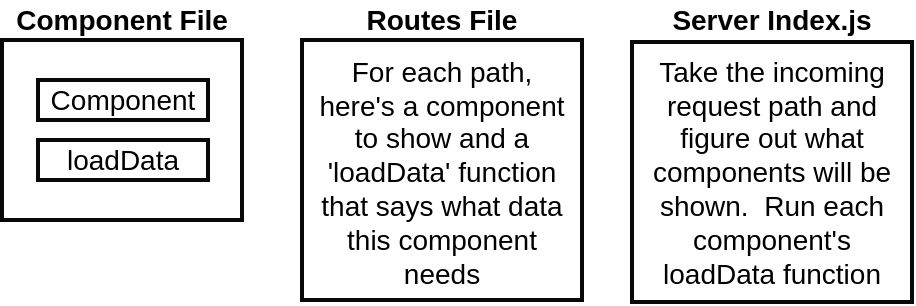 <mxfile version="13.3.5" type="device" pages="13"><diagram id="3e049ea8-b945-b00a-3957-f4223e75d8f5" name="01 - loaddata routes"><mxGraphModel dx="852" dy="494" grid="1" gridSize="10" guides="1" tooltips="1" connect="1" arrows="1" fold="1" page="1" pageScale="1" pageWidth="1100" pageHeight="850" background="#ffffff" math="0" shadow="0"><root><mxCell id="0"/><mxCell id="1" parent="0"/><mxCell id="2" value="" style="rounded=0;whiteSpace=wrap;html=1;shadow=0;labelBackgroundColor=none;strokeColor=#080808;strokeWidth=2;fillColor=#ffffff;fontSize=14;fontColor=#000000;align=left;" parent="1" vertex="1"><mxGeometry x="315" y="210" width="120" height="90" as="geometry"/></mxCell><mxCell id="3" value="Component File" style="text;html=1;strokeColor=none;fillColor=none;align=center;verticalAlign=middle;whiteSpace=wrap;rounded=0;shadow=0;labelBackgroundColor=none;fontSize=14;fontColor=#000000;fontStyle=1" parent="1" vertex="1"><mxGeometry x="320" y="190" width="110" height="20" as="geometry"/></mxCell><mxCell id="9" value="Component" style="rounded=0;whiteSpace=wrap;html=1;shadow=0;labelBackgroundColor=none;strokeColor=#080808;strokeWidth=2;fillColor=#ffffff;fontSize=14;fontColor=#000000;align=center;" parent="1" vertex="1"><mxGeometry x="333" y="230" width="85" height="20" as="geometry"/></mxCell><mxCell id="10" value="loadData" style="rounded=0;whiteSpace=wrap;html=1;shadow=0;labelBackgroundColor=none;strokeColor=#080808;strokeWidth=2;fillColor=#ffffff;fontSize=14;fontColor=#000000;align=center;" parent="1" vertex="1"><mxGeometry x="333" y="260" width="85" height="20" as="geometry"/></mxCell><mxCell id="11" value="" style="rounded=0;whiteSpace=wrap;html=1;shadow=0;labelBackgroundColor=none;strokeColor=#080808;strokeWidth=2;fillColor=#ffffff;fontSize=14;fontColor=#000000;align=left;" parent="1" vertex="1"><mxGeometry x="465" y="210" width="140" height="130" as="geometry"/></mxCell><mxCell id="12" value="Routes File" style="text;html=1;strokeColor=none;fillColor=none;align=center;verticalAlign=middle;whiteSpace=wrap;rounded=0;shadow=0;labelBackgroundColor=none;fontSize=14;fontColor=#000000;fontStyle=1" parent="1" vertex="1"><mxGeometry x="480" y="190" width="110" height="20" as="geometry"/></mxCell><mxCell id="16" value="Server Index.js" style="text;html=1;strokeColor=none;fillColor=none;align=center;verticalAlign=middle;whiteSpace=wrap;rounded=0;shadow=0;labelBackgroundColor=none;fontSize=14;fontColor=#000000;fontStyle=1" parent="1" vertex="1"><mxGeometry x="645" y="190" width="110" height="20" as="geometry"/></mxCell><mxCell id="19" value="For each path, here's a component to show and a 'loadData' function that says what data this component needs" style="text;html=1;strokeColor=none;fillColor=none;align=center;verticalAlign=middle;whiteSpace=wrap;rounded=0;shadow=0;labelBackgroundColor=none;fontSize=14;fontColor=#000000;" parent="1" vertex="1"><mxGeometry x="470" y="224" width="130" height="103" as="geometry"/></mxCell><mxCell id="20" value="" style="rounded=0;whiteSpace=wrap;html=1;shadow=0;labelBackgroundColor=none;strokeColor=#080808;strokeWidth=2;fillColor=#ffffff;fontSize=14;fontColor=#000000;align=left;" parent="1" vertex="1"><mxGeometry x="630" y="211" width="140" height="130" as="geometry"/></mxCell><mxCell id="21" value="Take the incoming request path and figure out what components will be shown. &amp;nbsp;Run each component's loadData function" style="text;html=1;strokeColor=none;fillColor=none;align=center;verticalAlign=middle;whiteSpace=wrap;rounded=0;shadow=0;labelBackgroundColor=none;fontSize=14;fontColor=#000000;" parent="1" vertex="1"><mxGeometry x="635" y="224" width="130" height="103" as="geometry"/></mxCell></root></mxGraphModel></diagram><diagram id="2aa0f165-e506-fb48-c87b-d6424b7c1ad2" name="02 - wait"><mxGraphModel dx="825" dy="359" grid="1" gridSize="10" guides="1" tooltips="1" connect="1" arrows="1" fold="1" page="1" pageScale="1" pageWidth="1100" pageHeight="850" background="#ffffff" math="0" shadow="0"><root><mxCell id="0"/><mxCell id="1" parent="0"/><mxCell id="3" value="" style="rounded=0;whiteSpace=wrap;html=1;shadow=0;labelBackgroundColor=none;strokeColor=#080808;strokeWidth=2;fillColor=#ffffff;fontSize=14;fontColor=#000000;align=left;" parent="1" vertex="1"><mxGeometry x="310" y="181" width="170" height="269" as="geometry"/></mxCell><mxCell id="8" value="" style="rounded=0;whiteSpace=wrap;html=1;shadow=0;labelBackgroundColor=none;strokeColor=#080808;strokeWidth=2;fillColor=#ffffff;fontSize=14;fontColor=#000000;align=left;" parent="1" vertex="1"><mxGeometry x="560" y="181" width="170" height="269" as="geometry"/></mxCell><mxCell id="2" value="Server Index.js" style="text;html=1;strokeColor=none;fillColor=none;align=center;verticalAlign=middle;whiteSpace=wrap;rounded=0;shadow=0;labelBackgroundColor=none;fontSize=14;fontColor=#000000;fontStyle=1" parent="1" vertex="1"><mxGeometry x="340" y="157" width="110" height="20" as="geometry"/></mxCell><mxCell id="13" style="edgeStyle=orthogonalEdgeStyle;rounded=0;html=1;exitX=1;exitY=0.5;entryX=0;entryY=0.5;startArrow=none;startFill=0;endArrow=classic;endFill=1;jettySize=auto;orthogonalLoop=1;strokeColor=#000000;strokeWidth=3;fontSize=14;fontColor=#000000;" parent="1" source="5" target="9" edge="1"><mxGeometry relative="1" as="geometry"/></mxCell><mxCell id="5" value="Call 'loadData' functions, passing in the redux store" style="rounded=0;whiteSpace=wrap;html=1;shadow=0;labelBackgroundColor=none;strokeColor=#080808;strokeWidth=2;fillColor=#ffffff;fontSize=14;fontColor=#000000;align=center;" parent="1" vertex="1"><mxGeometry x="320" y="200" width="150" height="80" as="geometry"/></mxCell><mxCell id="7" value="loadData Function" style="text;html=1;strokeColor=none;fillColor=none;align=center;verticalAlign=middle;whiteSpace=wrap;rounded=0;shadow=0;labelBackgroundColor=none;fontSize=14;fontColor=#000000;fontStyle=1" parent="1" vertex="1"><mxGeometry x="575" y="157" width="140" height="20" as="geometry"/></mxCell><mxCell id="14" style="edgeStyle=orthogonalEdgeStyle;rounded=0;html=1;exitX=0.5;exitY=1;startArrow=none;startFill=0;endArrow=classic;endFill=1;jettySize=auto;orthogonalLoop=1;strokeColor=#000000;strokeWidth=3;fontSize=14;fontColor=#000000;" parent="1" source="9" target="10" edge="1"><mxGeometry relative="1" as="geometry"/></mxCell><mxCell id="9" value="Manually dispatch action creator" style="rounded=0;whiteSpace=wrap;html=1;shadow=0;labelBackgroundColor=none;strokeColor=#080808;strokeWidth=2;fillColor=#ffffff;fontSize=14;fontColor=#000000;align=center;" parent="1" vertex="1"><mxGeometry x="570" y="200" width="150" height="80" as="geometry"/></mxCell><mxCell id="15" style="edgeStyle=orthogonalEdgeStyle;rounded=0;html=1;exitX=0;exitY=0.5;entryX=1;entryY=0.5;startArrow=none;startFill=0;endArrow=classic;endFill=1;jettySize=auto;orthogonalLoop=1;strokeColor=#000000;strokeWidth=3;fontSize=14;fontColor=#000000;" parent="1" source="10" target="11" edge="1"><mxGeometry relative="1" as="geometry"/></mxCell><mxCell id="10" value="Return a promise" style="rounded=0;whiteSpace=wrap;html=1;shadow=0;labelBackgroundColor=none;strokeColor=#080808;strokeWidth=2;fillColor=#ffffff;fontSize=14;fontColor=#000000;align=center;" parent="1" vertex="1"><mxGeometry x="570" y="310" width="150" height="50" as="geometry"/></mxCell><mxCell id="16" style="edgeStyle=orthogonalEdgeStyle;rounded=0;html=1;exitX=0.5;exitY=1;entryX=0.5;entryY=0;startArrow=none;startFill=0;endArrow=classic;endFill=1;jettySize=auto;orthogonalLoop=1;strokeColor=#000000;strokeWidth=3;fontSize=14;fontColor=#000000;" parent="1" source="11" target="12" edge="1"><mxGeometry relative="1" as="geometry"/></mxCell><mxCell id="11" value="Wait for promise to resolve" style="rounded=0;whiteSpace=wrap;html=1;shadow=0;labelBackgroundColor=none;strokeColor=#080808;strokeWidth=2;fillColor=#ffffff;fontSize=14;fontColor=#000000;align=center;" parent="1" vertex="1"><mxGeometry x="320" y="310" width="150" height="50" as="geometry"/></mxCell><mxCell id="12" value="Render application" style="rounded=0;whiteSpace=wrap;html=1;shadow=0;labelBackgroundColor=none;strokeColor=#080808;strokeWidth=2;fillColor=#ffffff;fontSize=14;fontColor=#000000;align=center;" parent="1" vertex="1"><mxGeometry x="320" y="386" width="150" height="50" as="geometry"/></mxCell></root></mxGraphModel></diagram><diagram id="28c44406-6d37-c9d7-6887-0cbc33f71028" name="03 - promise.all"><mxGraphModel dx="619" dy="269" grid="1" gridSize="10" guides="1" tooltips="1" connect="1" arrows="1" fold="1" page="1" pageScale="1" pageWidth="1100" pageHeight="850" background="#ffffff" math="0" shadow="0"><root><mxCell id="0"/><mxCell id="1" parent="0"/><mxCell id="9" style="edgeStyle=orthogonalEdgeStyle;rounded=0;html=1;exitX=0.5;exitY=1;startArrow=none;startFill=0;endArrow=classic;endFill=1;jettySize=auto;orthogonalLoop=1;strokeColor=#000000;strokeWidth=3;fontSize=22;fontColor=#000000;" parent="1" source="5" target="8" edge="1"><mxGeometry relative="1" as="geometry"/></mxCell><mxCell id="5" value="" style="rounded=0;whiteSpace=wrap;html=1;shadow=0;labelBackgroundColor=none;strokeColor=#080808;strokeWidth=2;fillColor=#ffffff;fontSize=14;fontColor=#000000;align=center;" parent="1" vertex="1"><mxGeometry x="325" y="140" width="410" height="100" as="geometry"/></mxCell><mxCell id="2" value="Promise" style="rounded=0;whiteSpace=wrap;html=1;shadow=0;labelBackgroundColor=none;strokeColor=#080808;strokeWidth=2;fillColor=#ffffff;fontSize=14;fontColor=#000000;align=center;" parent="1" vertex="1"><mxGeometry x="350" y="160" width="120" height="60" as="geometry"/></mxCell><mxCell id="3" value="Promise" style="rounded=0;whiteSpace=wrap;html=1;shadow=0;labelBackgroundColor=none;strokeColor=#080808;strokeWidth=2;fillColor=#ffffff;fontSize=14;fontColor=#000000;align=center;" parent="1" vertex="1"><mxGeometry x="470" y="160" width="120" height="60" as="geometry"/></mxCell><mxCell id="4" value="Promise" style="rounded=0;whiteSpace=wrap;html=1;shadow=0;labelBackgroundColor=none;strokeColor=#080808;strokeWidth=2;fillColor=#ffffff;fontSize=14;fontColor=#000000;align=center;" parent="1" vertex="1"><mxGeometry x="590" y="160" width="120" height="60" as="geometry"/></mxCell><mxCell id="6" value="Promise.all" style="text;html=1;strokeColor=none;fillColor=none;align=center;verticalAlign=middle;whiteSpace=wrap;rounded=0;shadow=0;labelBackgroundColor=none;fontSize=22;fontColor=#000000;fontStyle=1" parent="1" vertex="1"><mxGeometry x="455" y="110" width="150" height="30" as="geometry"/></mxCell><mxCell id="8" value="Promise" style="rounded=0;whiteSpace=wrap;html=1;shadow=0;labelBackgroundColor=none;strokeColor=#080808;strokeWidth=2;fillColor=#ffffff;fontSize=14;fontColor=#000000;align=center;" parent="1" vertex="1"><mxGeometry x="470" y="280" width="120" height="60" as="geometry"/></mxCell></root></mxGraphModel></diagram><diagram id="af003e90-92f8-55ce-9820-7b659259c129" name="04 - no connect"><mxGraphModel dx="825" dy="359" grid="1" gridSize="10" guides="1" tooltips="1" connect="1" arrows="1" fold="1" page="1" pageScale="1" pageWidth="1100" pageHeight="850" background="#ffffff" math="0" shadow="0"><root><mxCell id="0"/><mxCell id="1" parent="0"/><mxCell id="10" style="edgeStyle=orthogonalEdgeStyle;rounded=0;html=1;exitX=0.25;exitY=1;entryX=0.5;entryY=0;startArrow=none;startFill=0;endArrow=classic;endFill=1;jettySize=auto;orthogonalLoop=1;strokeColor=#000000;strokeWidth=3;fontSize=22;fontColor=#000000;" parent="1" source="9" target="4" edge="1"><mxGeometry relative="1" as="geometry"/></mxCell><mxCell id="9" value="" style="rounded=0;whiteSpace=wrap;html=1;shadow=0;labelBackgroundColor=none;strokeColor=#080808;strokeWidth=2;fillColor=#ffffff;fontSize=22;fontColor=#000000;align=center;" parent="1" vertex="1"><mxGeometry x="310" y="130" width="230" height="90" as="geometry"/></mxCell><mxCell id="2" value="Provider" style="rounded=0;whiteSpace=wrap;html=1;shadow=0;labelBackgroundColor=none;strokeColor=#080808;strokeWidth=2;fillColor=#ffffff;fontSize=22;fontColor=#000000;align=center;" parent="1" vertex="1"><mxGeometry x="320" y="140" width="120" height="60" as="geometry"/></mxCell><mxCell id="3" value="Store" style="rounded=0;whiteSpace=wrap;html=1;shadow=0;labelBackgroundColor=none;strokeColor=#080808;strokeWidth=2;fillColor=#ffffff;fontSize=22;fontColor=#000000;align=center;" parent="1" vertex="1"><mxGeometry x="440" y="170" width="90" height="30" as="geometry"/></mxCell><mxCell id="7" style="edgeStyle=orthogonalEdgeStyle;rounded=0;html=1;exitX=0.5;exitY=1;startArrow=none;startFill=0;endArrow=classic;endFill=1;jettySize=auto;orthogonalLoop=1;strokeColor=#000000;strokeWidth=3;fontSize=22;fontColor=#000000;" parent="1" source="4" target="6" edge="1"><mxGeometry relative="1" as="geometry"/></mxCell><mxCell id="4" value="App" style="rounded=0;whiteSpace=wrap;html=1;shadow=0;labelBackgroundColor=none;strokeColor=#080808;strokeWidth=2;fillColor=#ffffff;fontSize=22;fontColor=#000000;align=center;" parent="1" vertex="1"><mxGeometry x="308" y="270" width="120" height="60" as="geometry"/></mxCell><mxCell id="6" value="UsersList" style="rounded=0;whiteSpace=wrap;html=1;shadow=0;labelBackgroundColor=none;strokeColor=#080808;strokeWidth=2;fillColor=#ffffff;fontSize=22;fontColor=#000000;align=center;" parent="1" vertex="1"><mxGeometry x="308" y="370" width="120" height="60" as="geometry"/></mxCell><mxCell id="11" style="edgeStyle=orthogonalEdgeStyle;rounded=0;html=1;exitX=1;exitY=0.5;entryX=1;entryY=0.5;startArrow=none;startFill=0;endArrow=classic;endFill=1;jettySize=auto;orthogonalLoop=1;strokeColor=#000000;strokeWidth=3;fontSize=22;fontColor=#000000;" parent="1" source="8" target="9" edge="1"><mxGeometry relative="1" as="geometry"><Array as="points"><mxPoint x="570" y="415"/><mxPoint x="570" y="175"/></Array></mxGeometry></mxCell><mxCell id="8" value="connect" style="rounded=0;whiteSpace=wrap;html=1;shadow=0;labelBackgroundColor=none;strokeColor=#080808;strokeWidth=2;fillColor=#ffffff;fontSize=22;fontColor=#000000;align=center;" parent="1" vertex="1"><mxGeometry x="428" y="400" width="90" height="30" as="geometry"/></mxCell></root></mxGraphModel></diagram><diagram id="94121dd9-47a3-4856-dcfa-3b021458a2be" name="05 - dispatch"><mxGraphModel dx="990" dy="430" grid="1" gridSize="10" guides="1" tooltips="1" connect="1" arrows="1" fold="1" page="1" pageScale="1" pageWidth="1100" pageHeight="850" background="#ffffff" math="0" shadow="0"><root><mxCell id="0"/><mxCell id="1" parent="0"/><mxCell id="4" style="edgeStyle=orthogonalEdgeStyle;rounded=0;html=1;exitX=0.5;exitY=1;entryX=0.5;entryY=0;startArrow=none;startFill=0;endArrow=classic;endFill=1;jettySize=auto;orthogonalLoop=1;strokeColor=#000000;strokeWidth=3;fontSize=22;fontColor=#000000;" parent="1" source="2" target="3" edge="1"><mxGeometry relative="1" as="geometry"/></mxCell><mxCell id="2" value="Action Creator" style="rounded=0;whiteSpace=wrap;html=1;shadow=0;labelBackgroundColor=none;strokeColor=#080808;strokeWidth=2;fillColor=#ffffff;fontSize=22;fontColor=#000000;align=center;" parent="1" vertex="1"><mxGeometry x="490" y="70" width="170" height="60" as="geometry"/></mxCell><mxCell id="6" style="edgeStyle=orthogonalEdgeStyle;rounded=0;html=1;exitX=0.5;exitY=1;entryX=0.5;entryY=0;startArrow=none;startFill=0;endArrow=classic;endFill=1;jettySize=auto;orthogonalLoop=1;strokeColor=#000000;strokeWidth=3;fontSize=22;fontColor=#000000;" parent="1" source="3" target="5" edge="1"><mxGeometry relative="1" as="geometry"/></mxCell><mxCell id="3" value="Action" style="rounded=0;whiteSpace=wrap;html=1;shadow=0;labelBackgroundColor=none;strokeColor=#080808;strokeWidth=2;fillColor=#ffffff;fontSize=22;fontColor=#000000;align=center;" parent="1" vertex="1"><mxGeometry x="490" y="160" width="170" height="60" as="geometry"/></mxCell><mxCell id="9" style="edgeStyle=orthogonalEdgeStyle;rounded=0;html=1;exitX=0.5;exitY=1;entryX=0.5;entryY=0;startArrow=none;startFill=0;endArrow=classic;endFill=1;jettySize=auto;orthogonalLoop=1;strokeColor=#000000;strokeWidth=3;fontSize=22;fontColor=#000000;" parent="1" source="5" target="7" edge="1"><mxGeometry relative="1" as="geometry"/></mxCell><mxCell id="5" value="Store.dispatch" style="rounded=0;whiteSpace=wrap;html=1;shadow=0;labelBackgroundColor=none;strokeColor=#080808;strokeWidth=2;fillColor=#ffffff;fontSize=22;fontColor=#000000;align=center;" parent="1" vertex="1"><mxGeometry x="490" y="250" width="170" height="60" as="geometry"/></mxCell><mxCell id="10" style="edgeStyle=orthogonalEdgeStyle;rounded=0;html=1;exitX=0.5;exitY=1;entryX=0.5;entryY=0;startArrow=none;startFill=0;endArrow=classic;endFill=1;jettySize=auto;orthogonalLoop=1;strokeColor=#000000;strokeWidth=3;fontSize=22;fontColor=#000000;" parent="1" source="7" target="8" edge="1"><mxGeometry relative="1" as="geometry"/></mxCell><mxCell id="7" value="middlewares" style="rounded=0;whiteSpace=wrap;html=1;shadow=0;labelBackgroundColor=none;strokeColor=#080808;strokeWidth=2;fillColor=#ffffff;fontSize=22;fontColor=#000000;align=center;" parent="1" vertex="1"><mxGeometry x="490" y="340" width="170" height="60" as="geometry"/></mxCell><mxCell id="8" value="reducers" style="rounded=0;whiteSpace=wrap;html=1;shadow=0;labelBackgroundColor=none;strokeColor=#080808;strokeWidth=2;fillColor=#ffffff;fontSize=22;fontColor=#000000;align=center;" parent="1" vertex="1"><mxGeometry x="490" y="430" width="170" height="60" as="geometry"/></mxCell></root></mxGraphModel></diagram><diagram id="71af8eab-9a90-4131-cc86-b8115744caf3" name="06 - why store"><mxGraphModel dx="825" dy="359" grid="1" gridSize="10" guides="1" tooltips="1" connect="1" arrows="1" fold="1" page="1" pageScale="1" pageWidth="1100" pageHeight="850" background="#ffffff" math="0" shadow="0"><root><mxCell id="0"/><mxCell id="1" parent="0"/><mxCell id="2" value="store" style="rounded=0;whiteSpace=wrap;html=1;shadow=0;labelBackgroundColor=none;strokeColor=#080808;strokeWidth=2;fillColor=#ffffff;fontSize=22;fontColor=#000000;align=center;" parent="1" vertex="1"><mxGeometry x="585" y="240" width="120" height="60" as="geometry"/></mxCell><mxCell id="10" style="edgeStyle=orthogonalEdgeStyle;rounded=0;html=1;exitX=1;exitY=0.5;startArrow=none;startFill=0;endArrow=classic;endFill=1;jettySize=auto;orthogonalLoop=1;strokeColor=#000000;strokeWidth=3;fontSize=22;fontColor=#000000;" parent="1" source="3" target="9" edge="1"><mxGeometry relative="1" as="geometry"/></mxCell><mxCell id="3" value="loadData" style="rounded=0;whiteSpace=wrap;html=1;shadow=0;labelBackgroundColor=none;strokeColor=#080808;strokeWidth=2;fillColor=#ffffff;fontSize=22;fontColor=#000000;align=center;" parent="1" vertex="1"><mxGeometry x="265" y="170" width="120" height="60" as="geometry"/></mxCell><mxCell id="4" value="loadData" style="rounded=0;whiteSpace=wrap;html=1;shadow=0;labelBackgroundColor=none;strokeColor=#080808;strokeWidth=2;fillColor=#ffffff;fontSize=22;fontColor=#000000;align=center;" parent="1" vertex="1"><mxGeometry x="265" y="240" width="120" height="60" as="geometry"/></mxCell><mxCell id="5" value="loadData" style="rounded=0;whiteSpace=wrap;html=1;shadow=0;labelBackgroundColor=none;strokeColor=#080808;strokeWidth=2;fillColor=#ffffff;fontSize=22;fontColor=#000000;align=center;" parent="1" vertex="1"><mxGeometry x="265" y="310" width="120" height="60" as="geometry"/></mxCell><mxCell id="15" style="edgeStyle=orthogonalEdgeStyle;rounded=0;html=1;exitX=1;exitY=0.5;entryX=0;entryY=0.5;startArrow=none;startFill=0;endArrow=classic;endFill=1;jettySize=auto;orthogonalLoop=1;strokeColor=#000000;strokeWidth=3;fontSize=22;fontColor=#000000;" parent="1" source="9" target="2" edge="1"><mxGeometry relative="1" as="geometry"/></mxCell><mxCell id="9" value="action" style="rounded=0;whiteSpace=wrap;html=1;shadow=0;labelBackgroundColor=none;strokeColor=#080808;strokeWidth=2;fillColor=#ffffff;fontSize=22;fontColor=#000000;align=center;" parent="1" vertex="1"><mxGeometry x="405" y="170" width="120" height="60" as="geometry"/></mxCell><mxCell id="11" style="edgeStyle=orthogonalEdgeStyle;rounded=0;html=1;exitX=1;exitY=0.5;startArrow=none;startFill=0;endArrow=classic;endFill=1;jettySize=auto;orthogonalLoop=1;strokeColor=#000000;strokeWidth=3;fontSize=22;fontColor=#000000;" parent="1" target="12" edge="1"><mxGeometry relative="1" as="geometry"><mxPoint x="385" y="270" as="sourcePoint"/></mxGeometry></mxCell><mxCell id="16" style="edgeStyle=orthogonalEdgeStyle;rounded=0;html=1;exitX=1;exitY=0.5;startArrow=none;startFill=0;endArrow=classic;endFill=1;jettySize=auto;orthogonalLoop=1;strokeColor=#000000;strokeWidth=3;fontSize=22;fontColor=#000000;" parent="1" source="12" target="2" edge="1"><mxGeometry relative="1" as="geometry"/></mxCell><mxCell id="12" value="action" style="rounded=0;whiteSpace=wrap;html=1;shadow=0;labelBackgroundColor=none;strokeColor=#080808;strokeWidth=2;fillColor=#ffffff;fontSize=22;fontColor=#000000;align=center;" parent="1" vertex="1"><mxGeometry x="405" y="240" width="120" height="60" as="geometry"/></mxCell><mxCell id="13" style="edgeStyle=orthogonalEdgeStyle;rounded=0;html=1;exitX=1;exitY=0.5;startArrow=none;startFill=0;endArrow=classic;endFill=1;jettySize=auto;orthogonalLoop=1;strokeColor=#000000;strokeWidth=3;fontSize=22;fontColor=#000000;" parent="1" target="14" edge="1"><mxGeometry relative="1" as="geometry"><mxPoint x="385" y="340" as="sourcePoint"/></mxGeometry></mxCell><mxCell id="17" style="edgeStyle=orthogonalEdgeStyle;rounded=0;html=1;exitX=1;exitY=0.5;entryX=0;entryY=0.5;startArrow=none;startFill=0;endArrow=classic;endFill=1;jettySize=auto;orthogonalLoop=1;strokeColor=#000000;strokeWidth=3;fontSize=22;fontColor=#000000;" parent="1" source="14" target="2" edge="1"><mxGeometry relative="1" as="geometry"/></mxCell><mxCell id="14" value="action" style="rounded=0;whiteSpace=wrap;html=1;shadow=0;labelBackgroundColor=none;strokeColor=#080808;strokeWidth=2;fillColor=#ffffff;fontSize=22;fontColor=#000000;align=center;" parent="1" vertex="1"><mxGeometry x="405" y="310" width="120" height="60" as="geometry"/></mxCell><mxCell id="19" value="Store is now full of data!" style="text;html=1;strokeColor=none;fillColor=none;align=center;verticalAlign=middle;whiteSpace=wrap;rounded=0;shadow=0;labelBackgroundColor=none;fontSize=22;fontColor=#000000;fontStyle=2" parent="1" vertex="1"><mxGeometry x="575" y="310" width="140" height="60" as="geometry"/></mxCell></root></mxGraphModel></diagram><diagram id="ab1db4b5-4f1e-7a82-92ff-4190db4c0427" name="07 - path"><mxGraphModel dx="825" dy="359" grid="1" gridSize="10" guides="1" tooltips="1" connect="1" arrows="1" fold="1" page="1" pageScale="1" pageWidth="1100" pageHeight="850" background="#ffffff" math="0" shadow="0"><root><mxCell id="0"/><mxCell id="1" parent="0"/><mxCell id="6" style="edgeStyle=orthogonalEdgeStyle;rounded=0;html=1;exitX=0.5;exitY=1;startArrow=none;startFill=0;endArrow=classic;endFill=1;jettySize=auto;orthogonalLoop=1;strokeColor=#000000;strokeWidth=3;fontSize=14;fontColor=#000000;" parent="1" source="2" target="4" edge="1"><mxGeometry relative="1" as="geometry"/></mxCell><mxCell id="2" value="&lt;div&gt;const promises = matchRoutes(Routes, req.path).map(({ route }) =&amp;gt; {&lt;/div&gt;&lt;div&gt;&amp;nbsp; &amp;nbsp; return route.loadData ? route.loadData(store) : null;&lt;/div&gt;&lt;div&gt;&amp;nbsp; });&lt;/div&gt;" style="rounded=0;whiteSpace=wrap;html=1;shadow=0;labelBackgroundColor=none;strokeColor=#080808;strokeWidth=2;fillColor=#ffffff;fontSize=14;fontColor=#000000;align=left;" parent="1" vertex="1"><mxGeometry x="368" y="105" width="470" height="60" as="geometry"/></mxCell><mxCell id="3" value="index.js" style="text;html=1;strokeColor=none;fillColor=none;align=center;verticalAlign=middle;whiteSpace=wrap;rounded=0;shadow=0;labelBackgroundColor=none;fontSize=14;fontColor=#000000;fontStyle=2" parent="1" vertex="1"><mxGeometry x="303" y="125" width="40" height="20" as="geometry"/></mxCell><mxCell id="8" style="edgeStyle=orthogonalEdgeStyle;rounded=0;html=1;exitX=0.5;exitY=1;entryX=0.5;entryY=0;startArrow=none;startFill=0;endArrow=classic;endFill=1;jettySize=auto;orthogonalLoop=1;strokeColor=#000000;strokeWidth=3;fontSize=14;fontColor=#000000;" parent="1" source="4" target="7" edge="1"><mxGeometry relative="1" as="geometry"/></mxCell><mxCell id="4" value="&lt;div&gt;function loadData(store) {&lt;/div&gt;&lt;div&gt;&amp;nbsp; return store.dispatch(fetchUsers());&lt;/div&gt;&lt;div&gt;}&lt;/div&gt;" style="rounded=0;whiteSpace=wrap;html=1;shadow=0;labelBackgroundColor=none;strokeColor=#080808;strokeWidth=2;fillColor=#ffffff;fontSize=14;fontColor=#000000;align=left;" parent="1" vertex="1"><mxGeometry x="368" y="195" width="470" height="60" as="geometry"/></mxCell><mxCell id="5" value="UsersList.js" style="text;html=1;strokeColor=none;fillColor=none;align=center;verticalAlign=middle;whiteSpace=wrap;rounded=0;shadow=0;labelBackgroundColor=none;fontSize=14;fontColor=#000000;fontStyle=2" parent="1" vertex="1"><mxGeometry x="263" y="225" width="80" height="20" as="geometry"/></mxCell><mxCell id="12" style="edgeStyle=orthogonalEdgeStyle;rounded=0;html=1;exitX=0.5;exitY=1;entryX=0.5;entryY=0;startArrow=none;startFill=0;endArrow=classic;endFill=1;jettySize=auto;orthogonalLoop=1;strokeColor=#000000;strokeWidth=3;fontSize=14;fontColor=#000000;" parent="1" source="7" target="11" edge="1"><mxGeometry relative="1" as="geometry"/></mxCell><mxCell id="7" value="&lt;div&gt;export const fetchUsers = () =&amp;gt; async dispatch =&amp;gt; {&lt;/div&gt;&lt;div&gt;&amp;nbsp; const res = await axios.get('https://react-ssr-api.herokuapp.com/users');&lt;/div&gt;&lt;div&gt;&lt;br&gt;&lt;/div&gt;&lt;div&gt;&amp;nbsp; dispatch({&lt;/div&gt;&lt;div&gt;&amp;nbsp; &amp;nbsp; type: FETCH_USERS,&lt;/div&gt;&lt;div&gt;&amp;nbsp; &amp;nbsp; payload: res&lt;/div&gt;&lt;div&gt;&amp;nbsp; });&lt;/div&gt;&lt;div&gt;};&lt;/div&gt;" style="rounded=0;whiteSpace=wrap;html=1;shadow=0;labelBackgroundColor=none;strokeColor=#080808;strokeWidth=2;fillColor=#ffffff;fontSize=14;fontColor=#000000;align=left;" parent="1" vertex="1"><mxGeometry x="368" y="285" width="470" height="140" as="geometry"/></mxCell><mxCell id="9" value="actions/index.js" style="text;html=1;strokeColor=none;fillColor=none;align=center;verticalAlign=middle;whiteSpace=wrap;rounded=0;shadow=0;labelBackgroundColor=none;fontSize=14;fontColor=#000000;fontStyle=2" parent="1" vertex="1"><mxGeometry x="273" y="345" width="80" height="20" as="geometry"/></mxCell><mxCell id="11" value="&lt;table&gt;({ dispatch, getState }) =&amp;gt; next =&amp;gt; action =&amp;gt; {&lt;/table&gt;&lt;table&gt;&amp;nbsp; if (typeof action === 'function') {&lt;/table&gt;&lt;table&gt;&amp;nbsp; &amp;nbsp; return action(dispatch, getState, extraArgument);&lt;/table&gt;&lt;table&gt;&amp;nbsp; }&lt;/table&gt;&lt;table&gt;&lt;br&gt;&lt;/table&gt;&lt;table&gt;&amp;nbsp; return next(action);&lt;/table&gt;&lt;table&gt;};&lt;/table&gt;" style="rounded=0;whiteSpace=wrap;html=1;shadow=0;labelBackgroundColor=none;strokeColor=#080808;strokeWidth=2;fillColor=#ffffff;fontSize=14;fontColor=#000000;align=left;" parent="1" vertex="1"><mxGeometry x="368" y="455" width="470" height="140" as="geometry"/></mxCell><mxCell id="13" value="redux_thunk.js" style="text;html=1;strokeColor=none;fillColor=none;align=center;verticalAlign=middle;whiteSpace=wrap;rounded=0;shadow=0;labelBackgroundColor=none;fontSize=14;fontColor=#000000;fontStyle=2" parent="1" vertex="1"><mxGeometry x="273" y="515" width="80" height="20" as="geometry"/></mxCell></root></mxGraphModel></diagram><diagram id="ad13addd-b19c-566c-8486-582063f9028f" name="08 - returns"><mxGraphModel dx="1238" dy="538" grid="1" gridSize="10" guides="1" tooltips="1" connect="1" arrows="1" fold="1" page="1" pageScale="1" pageWidth="1100" pageHeight="850" background="#ffffff" math="0" shadow="0"><root><mxCell id="0"/><mxCell id="1" parent="0"/><mxCell id="2" value="loadData" style="rounded=0;whiteSpace=wrap;html=1;shadow=0;labelBackgroundColor=none;strokeColor=#080808;strokeWidth=2;fillColor=#ffffff;fontSize=18;fontColor=#000000;align=center;" parent="1" vertex="1"><mxGeometry x="490" y="50" width="120" height="60" as="geometry"/></mxCell><mxCell id="3" value="returns the value from&amp;nbsp;" style="text;html=1;strokeColor=none;fillColor=none;align=center;verticalAlign=middle;whiteSpace=wrap;rounded=0;shadow=0;labelBackgroundColor=none;fontSize=18;fontColor=#000000;" parent="1" vertex="1"><mxGeometry x="450" y="120" width="200" height="20" as="geometry"/></mxCell><mxCell id="4" value="store.dispatch" style="rounded=0;whiteSpace=wrap;html=1;shadow=0;labelBackgroundColor=none;strokeColor=#080808;strokeWidth=2;fillColor=#ffffff;fontSize=18;fontColor=#000000;align=center;" parent="1" vertex="1"><mxGeometry x="490" y="150" width="120" height="60" as="geometry"/></mxCell><mxCell id="5" value="returns the value from&amp;nbsp;" style="text;html=1;strokeColor=none;fillColor=none;align=center;verticalAlign=middle;whiteSpace=wrap;rounded=0;shadow=0;labelBackgroundColor=none;fontSize=18;fontColor=#000000;" parent="1" vertex="1"><mxGeometry x="450" y="215" width="200" height="20" as="geometry"/></mxCell><mxCell id="6" value="redux thunk" style="rounded=0;whiteSpace=wrap;html=1;shadow=0;labelBackgroundColor=none;strokeColor=#080808;strokeWidth=2;fillColor=#ffffff;fontSize=18;fontColor=#000000;align=center;" parent="1" vertex="1"><mxGeometry x="490" y="245" width="120" height="60" as="geometry"/></mxCell><mxCell id="8" value="returns the value from&amp;nbsp;" style="text;html=1;strokeColor=none;fillColor=none;align=center;verticalAlign=middle;whiteSpace=wrap;rounded=0;shadow=0;labelBackgroundColor=none;fontSize=18;fontColor=#000000;" parent="1" vertex="1"><mxGeometry x="450" y="315" width="200" height="20" as="geometry"/></mxCell><mxCell id="9" value="inner action creator func" style="rounded=0;whiteSpace=wrap;html=1;shadow=0;labelBackgroundColor=none;strokeColor=#080808;strokeWidth=2;fillColor=#ffffff;fontSize=18;fontColor=#000000;align=center;" parent="1" vertex="1"><mxGeometry x="490" y="345" width="120" height="60" as="geometry"/></mxCell></root></mxGraphModel></diagram><diagram id="c09bad0c-2cbe-8982-23e3-a2c1d858b2b6" name="09 - many components"><mxGraphModel dx="825" dy="359" grid="1" gridSize="10" guides="1" tooltips="1" connect="1" arrows="1" fold="1" page="1" pageScale="1" pageWidth="1100" pageHeight="850" background="#ffffff" math="0" shadow="0"><root><mxCell id="0"/><mxCell id="1" parent="0"/><mxCell id="2" value="" style="rounded=0;whiteSpace=wrap;html=1;shadow=0;labelBackgroundColor=none;strokeColor=#080808;strokeWidth=2;fillColor=#ffffff;fontSize=18;fontColor=#000000;align=center;" parent="1" vertex="1"><mxGeometry x="340" y="110" width="270" height="310" as="geometry"/></mxCell><mxCell id="3" value="Components" style="text;html=1;strokeColor=none;fillColor=none;align=center;verticalAlign=middle;whiteSpace=wrap;rounded=0;shadow=0;labelBackgroundColor=none;fontSize=18;fontColor=#000000;fontStyle=1" parent="1" vertex="1"><mxGeometry x="415" y="80" width="120" height="20" as="geometry"/></mxCell><mxCell id="4" value="Home" style="rounded=0;whiteSpace=wrap;html=1;shadow=0;labelBackgroundColor=none;strokeColor=#080808;strokeWidth=2;fillColor=#ffffff;fontSize=18;fontColor=#000000;align=center;" parent="1" vertex="1"><mxGeometry x="350" y="130" width="120" height="60" as="geometry"/></mxCell><mxCell id="5" value="UsersList" style="rounded=0;whiteSpace=wrap;html=1;shadow=0;labelBackgroundColor=none;strokeColor=#080808;strokeWidth=2;fillColor=#ffffff;fontSize=18;fontColor=#000000;align=center;" parent="1" vertex="1"><mxGeometry x="480" y="130" width="120" height="60" as="geometry"/></mxCell><mxCell id="6" value="Header" style="rounded=0;whiteSpace=wrap;html=1;shadow=0;labelBackgroundColor=none;strokeColor=#080808;strokeWidth=2;fillColor=#ffffff;fontSize=18;fontColor=#000000;align=center;" parent="1" vertex="1"><mxGeometry x="350" y="200" width="120" height="60" as="geometry"/></mxCell><mxCell id="7" value="SearchBar" style="rounded=0;whiteSpace=wrap;html=1;shadow=0;labelBackgroundColor=none;strokeColor=#080808;strokeWidth=2;fillColor=#ffffff;fontSize=18;fontColor=#000000;align=center;" parent="1" vertex="1"><mxGeometry x="480" y="200" width="120" height="60" as="geometry"/></mxCell><mxCell id="8" value="Button" style="rounded=0;whiteSpace=wrap;html=1;shadow=0;labelBackgroundColor=none;strokeColor=#080808;strokeWidth=2;fillColor=#ffffff;fontSize=18;fontColor=#000000;align=center;" parent="1" vertex="1"><mxGeometry x="350" y="270" width="120" height="60" as="geometry"/></mxCell><mxCell id="9" value="Spinner" style="rounded=0;whiteSpace=wrap;html=1;shadow=0;labelBackgroundColor=none;strokeColor=#080808;strokeWidth=2;fillColor=#ffffff;fontSize=18;fontColor=#000000;align=center;" parent="1" vertex="1"><mxGeometry x="480" y="270" width="120" height="60" as="geometry"/></mxCell><mxCell id="10" value="Tabbar" style="rounded=0;whiteSpace=wrap;html=1;shadow=0;labelBackgroundColor=none;strokeColor=#080808;strokeWidth=2;fillColor=#ffffff;fontSize=18;fontColor=#000000;align=center;" parent="1" vertex="1"><mxGeometry x="350" y="340" width="120" height="60" as="geometry"/></mxCell></root></mxGraphModel></diagram><diagram id="8c183667-19cb-9978-90c7-615d5f653fc1" name="10 - pages"><mxGraphModel dx="825" dy="359" grid="1" gridSize="10" guides="1" tooltips="1" connect="1" arrows="1" fold="1" page="1" pageScale="1" pageWidth="1100" pageHeight="850" background="#ffffff" math="0" shadow="0"><root><mxCell id="0"/><mxCell id="1" parent="0"/><mxCell id="6" style="edgeStyle=orthogonalEdgeStyle;rounded=0;html=1;exitX=0.5;exitY=1;entryX=0.5;entryY=0;startArrow=none;startFill=0;endArrow=classic;endFill=1;jettySize=auto;orthogonalLoop=1;strokeColor=#000000;strokeWidth=3;fontSize=18;fontColor=#000000;" parent="1" source="2" target="3" edge="1"><mxGeometry relative="1" as="geometry"/></mxCell><mxCell id="7" style="edgeStyle=orthogonalEdgeStyle;rounded=0;html=1;exitX=0.5;exitY=1;entryX=0.5;entryY=0;startArrow=none;startFill=0;endArrow=classic;endFill=1;jettySize=auto;orthogonalLoop=1;strokeColor=#000000;strokeWidth=3;fontSize=18;fontColor=#000000;" parent="1" source="2" target="4" edge="1"><mxGeometry relative="1" as="geometry"/></mxCell><mxCell id="8" style="edgeStyle=orthogonalEdgeStyle;rounded=0;html=1;exitX=0.5;exitY=1;startArrow=none;startFill=0;endArrow=classic;endFill=1;jettySize=auto;orthogonalLoop=1;strokeColor=#000000;strokeWidth=3;fontSize=18;fontColor=#000000;" parent="1" source="2" target="5" edge="1"><mxGeometry relative="1" as="geometry"/></mxCell><mxCell id="2" value="App Root" style="rounded=0;whiteSpace=wrap;html=1;shadow=0;labelBackgroundColor=none;strokeColor=#080808;strokeWidth=2;fillColor=#ffffff;fontSize=18;fontColor=#000000;align=center;" parent="1" vertex="1"><mxGeometry x="440" y="110" width="120" height="60" as="geometry"/></mxCell><mxCell id="10" style="edgeStyle=orthogonalEdgeStyle;rounded=0;html=1;exitX=0.5;exitY=1;startArrow=none;startFill=0;endArrow=classic;endFill=1;jettySize=auto;orthogonalLoop=1;strokeColor=#000000;strokeWidth=3;fontSize=18;fontColor=#000000;" parent="1" source="3" target="9" edge="1"><mxGeometry relative="1" as="geometry"/></mxCell><mxCell id="3" value="HomePage" style="rounded=0;whiteSpace=wrap;html=1;shadow=0;labelBackgroundColor=none;strokeColor=#080808;strokeWidth=2;fillColor=#ffffff;fontSize=18;fontColor=#000000;align=center;" parent="1" vertex="1"><mxGeometry x="290" y="220" width="120" height="60" as="geometry"/></mxCell><mxCell id="13" style="edgeStyle=orthogonalEdgeStyle;rounded=0;html=1;exitX=0.5;exitY=1;startArrow=none;startFill=0;endArrow=classic;endFill=1;jettySize=auto;orthogonalLoop=1;strokeColor=#000000;strokeWidth=3;fontSize=18;fontColor=#000000;" parent="1" source="4" target="11" edge="1"><mxGeometry relative="1" as="geometry"/></mxCell><mxCell id="4" value="UsersPage" style="rounded=0;whiteSpace=wrap;html=1;shadow=0;labelBackgroundColor=none;strokeColor=#080808;strokeWidth=2;fillColor=#ffffff;fontSize=18;fontColor=#000000;align=center;" parent="1" vertex="1"><mxGeometry x="440" y="220" width="120" height="60" as="geometry"/></mxCell><mxCell id="14" style="edgeStyle=orthogonalEdgeStyle;rounded=0;html=1;exitX=0.5;exitY=1;startArrow=none;startFill=0;endArrow=classic;endFill=1;jettySize=auto;orthogonalLoop=1;strokeColor=#000000;strokeWidth=3;fontSize=18;fontColor=#000000;" parent="1" source="5" target="12" edge="1"><mxGeometry relative="1" as="geometry"/></mxCell><mxCell id="5" value="AdminPage" style="rounded=0;whiteSpace=wrap;html=1;shadow=0;labelBackgroundColor=none;strokeColor=#080808;strokeWidth=2;fillColor=#ffffff;fontSize=18;fontColor=#000000;align=center;" parent="1" vertex="1"><mxGeometry x="590" y="220" width="120" height="60" as="geometry"/></mxCell><mxCell id="9" value="Button" style="rounded=0;whiteSpace=wrap;html=1;shadow=0;labelBackgroundColor=none;strokeColor=#080808;strokeWidth=2;fillColor=#ffffff;fontSize=18;fontColor=#000000;align=center;" parent="1" vertex="1"><mxGeometry x="290" y="320" width="120" height="60" as="geometry"/></mxCell><mxCell id="11" value="Spinner" style="rounded=0;whiteSpace=wrap;html=1;shadow=0;labelBackgroundColor=none;strokeColor=#080808;strokeWidth=2;fillColor=#ffffff;fontSize=18;fontColor=#000000;align=center;" parent="1" vertex="1"><mxGeometry x="440" y="320" width="120" height="60" as="geometry"/></mxCell><mxCell id="12" value="Spinner" style="rounded=0;whiteSpace=wrap;html=1;shadow=0;labelBackgroundColor=none;strokeColor=#080808;strokeWidth=2;fillColor=#ffffff;fontSize=18;fontColor=#000000;align=center;" parent="1" vertex="1"><mxGeometry x="590" y="320" width="120" height="60" as="geometry"/></mxCell><mxCell id="15" value="loadData" style="rounded=0;whiteSpace=wrap;html=1;shadow=0;labelBackgroundColor=none;strokeColor=#080808;strokeWidth=2;fillColor=#ffffff;fontSize=15;fontColor=#000000;align=center;" parent="1" vertex="1"><mxGeometry x="455" y="220" width="90" height="20" as="geometry"/></mxCell><mxCell id="16" value="loadData" style="rounded=0;whiteSpace=wrap;html=1;shadow=0;labelBackgroundColor=none;strokeColor=#080808;strokeWidth=2;fillColor=#ffffff;fontSize=15;fontColor=#000000;align=center;" parent="1" vertex="1"><mxGeometry x="605" y="220" width="90" height="20" as="geometry"/></mxCell></root></mxGraphModel></diagram><diagram id="c3a3fab3-132b-cc2f-8a7b-2c93abe1142e" name="11 - more pages"><mxGraphModel dx="825" dy="359" grid="1" gridSize="10" guides="1" tooltips="1" connect="1" arrows="1" fold="1" page="1" pageScale="1" pageWidth="1100" pageHeight="850" background="#ffffff" math="0" shadow="0"><root><mxCell id="0"/><mxCell id="1" parent="0"/><mxCell id="2" value="/users" style="rounded=0;whiteSpace=wrap;html=1;shadow=0;labelBackgroundColor=none;strokeColor=#080808;strokeWidth=2;fillColor=#ffffff;fontSize=15;fontColor=#000000;align=center;" parent="1" vertex="1"><mxGeometry x="370" y="140" width="120" height="60" as="geometry"/></mxCell><mxCell id="3" value="Route" style="text;html=1;strokeColor=none;fillColor=none;align=center;verticalAlign=middle;whiteSpace=wrap;rounded=0;shadow=0;labelBackgroundColor=none;fontSize=15;fontColor=#000000;fontStyle=1" parent="1" vertex="1"><mxGeometry x="410" y="110" width="40" height="20" as="geometry"/></mxCell><mxCell id="4" value="Page" style="text;html=1;strokeColor=none;fillColor=none;align=center;verticalAlign=middle;whiteSpace=wrap;rounded=0;shadow=0;labelBackgroundColor=none;fontSize=15;fontColor=#000000;fontStyle=1" parent="1" vertex="1"><mxGeometry x="530" y="110" width="40" height="20" as="geometry"/></mxCell><mxCell id="5" value="UserListPage" style="rounded=0;whiteSpace=wrap;html=1;shadow=0;labelBackgroundColor=none;strokeColor=#080808;strokeWidth=2;fillColor=#ffffff;fontSize=15;fontColor=#000000;align=center;" parent="1" vertex="1"><mxGeometry x="490" y="140" width="120" height="60" as="geometry"/></mxCell><mxCell id="6" value="/users/20" style="rounded=0;whiteSpace=wrap;html=1;shadow=0;labelBackgroundColor=none;strokeColor=#080808;strokeWidth=2;fillColor=#ffffff;fontSize=15;fontColor=#000000;align=center;" parent="1" vertex="1"><mxGeometry x="370" y="200" width="120" height="60" as="geometry"/></mxCell><mxCell id="7" value="UserDetailPage" style="rounded=0;whiteSpace=wrap;html=1;shadow=0;labelBackgroundColor=none;strokeColor=#080808;strokeWidth=2;fillColor=#ffffff;fontSize=15;fontColor=#000000;align=center;" parent="1" vertex="1"><mxGeometry x="490" y="200" width="120" height="60" as="geometry"/></mxCell><mxCell id="8" value="/users/new" style="rounded=0;whiteSpace=wrap;html=1;shadow=0;labelBackgroundColor=none;strokeColor=#080808;strokeWidth=2;fillColor=#ffffff;fontSize=15;fontColor=#000000;align=center;" parent="1" vertex="1"><mxGeometry x="370" y="320" width="120" height="60" as="geometry"/></mxCell><mxCell id="9" value="UserCreatePage" style="rounded=0;whiteSpace=wrap;html=1;shadow=0;labelBackgroundColor=none;strokeColor=#080808;strokeWidth=2;fillColor=#ffffff;fontSize=15;fontColor=#000000;align=center;" parent="1" vertex="1"><mxGeometry x="490" y="320" width="120" height="60" as="geometry"/></mxCell><mxCell id="10" value="/" style="rounded=0;whiteSpace=wrap;html=1;shadow=0;labelBackgroundColor=none;strokeColor=#080808;strokeWidth=2;fillColor=#ffffff;fontSize=15;fontColor=#000000;align=center;" parent="1" vertex="1"><mxGeometry x="370" y="380" width="120" height="60" as="geometry"/></mxCell><mxCell id="11" value="HomePage" style="rounded=0;whiteSpace=wrap;html=1;shadow=0;labelBackgroundColor=none;strokeColor=#080808;strokeWidth=2;fillColor=#ffffff;fontSize=15;fontColor=#000000;align=center;" parent="1" vertex="1"><mxGeometry x="490" y="380" width="120" height="60" as="geometry"/></mxCell><mxCell id="12" value="/users/20/edit" style="rounded=0;whiteSpace=wrap;html=1;shadow=0;labelBackgroundColor=none;strokeColor=#080808;strokeWidth=2;fillColor=#ffffff;fontSize=15;fontColor=#000000;align=center;" parent="1" vertex="1"><mxGeometry x="370" y="260" width="120" height="60" as="geometry"/></mxCell><mxCell id="13" value="UserEditPage" style="rounded=0;whiteSpace=wrap;html=1;shadow=0;labelBackgroundColor=none;strokeColor=#080808;strokeWidth=2;fillColor=#ffffff;fontSize=15;fontColor=#000000;align=center;" parent="1" vertex="1"><mxGeometry x="490" y="260" width="120" height="60" as="geometry"/></mxCell></root></mxGraphModel></diagram><diagram id="0b20172b-aa06-62c8-9067-8c59eed05dbe" name="12 - current flow"><mxGraphModel dx="825" dy="359" grid="1" gridSize="10" guides="1" tooltips="1" connect="1" arrows="1" fold="1" page="1" pageScale="1" pageWidth="1100" pageHeight="850" background="#ffffff" math="0" shadow="0"><root><mxCell id="0"/><mxCell id="1" parent="0"/><mxCell id="17" style="edgeStyle=orthogonalEdgeStyle;rounded=0;html=1;exitX=0.5;exitY=1;entryX=0.5;entryY=0;startArrow=none;startFill=0;endArrow=classic;endFill=1;jettySize=auto;orthogonalLoop=1;strokeColor=#000000;strokeWidth=3;fontSize=15;fontColor=#000000;" parent="1" source="2" target="3" edge="1"><mxGeometry relative="1" as="geometry"/></mxCell><mxCell id="2" value="Server Redux fetches data" style="rounded=0;whiteSpace=wrap;html=1;shadow=0;labelBackgroundColor=none;strokeColor=#080808;strokeWidth=2;fillColor=#ffffff;fontSize=15;fontColor=#000000;align=center;" parent="1" vertex="1"><mxGeometry x="440" y="100" width="210" height="40" as="geometry"/></mxCell><mxCell id="18" style="edgeStyle=orthogonalEdgeStyle;rounded=0;html=1;exitX=0.5;exitY=1;startArrow=none;startFill=0;endArrow=classic;endFill=1;jettySize=auto;orthogonalLoop=1;strokeColor=#000000;strokeWidth=3;fontSize=15;fontColor=#000000;" parent="1" source="3" target="4" edge="1"><mxGeometry relative="1" as="geometry"/></mxCell><mxCell id="3" value="Page rendered on server" style="rounded=0;whiteSpace=wrap;html=1;shadow=0;labelBackgroundColor=none;strokeColor=#080808;strokeWidth=2;fillColor=#ffffff;fontSize=15;fontColor=#000000;align=center;" parent="1" vertex="1"><mxGeometry x="440" y="164" width="210" height="40" as="geometry"/></mxCell><mxCell id="19" style="edgeStyle=orthogonalEdgeStyle;rounded=0;html=1;exitX=0.5;exitY=1;startArrow=none;startFill=0;endArrow=classic;endFill=1;jettySize=auto;orthogonalLoop=1;strokeColor=#000000;strokeWidth=3;fontSize=15;fontColor=#000000;" parent="1" source="4" target="5" edge="1"><mxGeometry relative="1" as="geometry"/></mxCell><mxCell id="4" value="Page HTML sent to browser" style="rounded=0;whiteSpace=wrap;html=1;shadow=0;labelBackgroundColor=none;strokeColor=#080808;strokeWidth=2;fillColor=#ffffff;fontSize=15;fontColor=#000000;align=center;" parent="1" vertex="1"><mxGeometry x="440" y="228" width="210" height="40" as="geometry"/></mxCell><mxCell id="20" style="edgeStyle=orthogonalEdgeStyle;rounded=0;html=1;exitX=0.5;exitY=1;startArrow=none;startFill=0;endArrow=classic;endFill=1;jettySize=auto;orthogonalLoop=1;strokeColor=#000000;strokeWidth=3;fontSize=15;fontColor=#000000;" parent="1" source="5" target="7" edge="1"><mxGeometry relative="1" as="geometry"/></mxCell><mxCell id="5" value="Client bundle.js sent to browser" style="rounded=0;whiteSpace=wrap;html=1;shadow=0;labelBackgroundColor=none;strokeColor=#080808;strokeWidth=2;fillColor=#ffffff;fontSize=15;fontColor=#000000;align=center;" parent="1" vertex="1"><mxGeometry x="440" y="292" width="210" height="40" as="geometry"/></mxCell><mxCell id="21" style="edgeStyle=orthogonalEdgeStyle;rounded=0;html=1;exitX=0.5;exitY=1;startArrow=none;startFill=0;endArrow=classic;endFill=1;jettySize=auto;orthogonalLoop=1;strokeColor=#000000;strokeWidth=3;fontSize=15;fontColor=#000000;" parent="1" source="7" target="16" edge="1"><mxGeometry relative="1" as="geometry"/></mxCell><mxCell id="7" value="Bundle creates its client side redux store" style="rounded=0;whiteSpace=wrap;html=1;shadow=0;labelBackgroundColor=none;strokeColor=#080808;strokeWidth=2;fillColor=#ffffff;fontSize=15;fontColor=#000000;align=center;" parent="1" vertex="1"><mxGeometry x="440" y="356" width="210" height="40" as="geometry"/></mxCell><mxCell id="16" value="Page rendered with store from client side redux" style="rounded=0;whiteSpace=wrap;html=1;shadow=0;labelBackgroundColor=none;strokeColor=#080808;strokeWidth=2;fillColor=#ffffff;fontSize=15;fontColor=#000000;align=center;" parent="1" vertex="1"><mxGeometry x="440" y="420" width="210" height="40" as="geometry"/></mxCell><mxCell id="22" value="" style="endArrow=classic;html=1;strokeColor=#000000;strokeWidth=3;fontSize=15;fontColor=#000000;" parent="1" edge="1"><mxGeometry width="50" height="50" relative="1" as="geometry"><mxPoint x="420" y="100" as="sourcePoint"/><mxPoint x="420" y="460" as="targetPoint"/></mxGeometry></mxCell><mxCell id="23" value="Time" style="text;html=1;strokeColor=none;fillColor=none;align=center;verticalAlign=middle;whiteSpace=wrap;rounded=0;shadow=0;labelBackgroundColor=none;fontSize=15;fontColor=#000000;" parent="1" vertex="1"><mxGeometry x="360" y="110" width="40" height="20" as="geometry"/></mxCell><mxCell id="24" value="reduxState = { users: [ { name: 'bill' }, ...] }" style="rounded=0;whiteSpace=wrap;html=1;shadow=0;labelBackgroundColor=none;strokeColor=#080808;strokeWidth=2;fillColor=#ffffff;fontSize=15;fontColor=#000000;align=center;fontStyle=2" parent="1" vertex="1"><mxGeometry x="670" y="100" width="290" height="40" as="geometry"/></mxCell><mxCell id="25" value="reduxState = { users: [ ] }" style="rounded=0;whiteSpace=wrap;html=1;shadow=0;labelBackgroundColor=none;strokeColor=#080808;strokeWidth=2;fillColor=#ffffff;fontSize=15;fontColor=#000000;align=center;fontStyle=2" parent="1" vertex="1"><mxGeometry x="670" y="420" width="290" height="40" as="geometry"/></mxCell></root></mxGraphModel></diagram><diagram id="d92bdf4f-e84c-6b20-0ab9-dbfa00f9c057" name="13 - rehydration"><mxGraphModel dx="825" dy="359" grid="1" gridSize="10" guides="1" tooltips="1" connect="1" arrows="1" fold="1" page="1" pageScale="1" pageWidth="1100" pageHeight="850" background="#ffffff" math="0" shadow="0"><root><mxCell id="0"/><mxCell id="1" parent="0"/><mxCell id="2" style="edgeStyle=orthogonalEdgeStyle;rounded=0;html=1;exitX=0.5;exitY=1;entryX=0.5;entryY=0;startArrow=none;startFill=0;endArrow=classic;endFill=1;jettySize=auto;orthogonalLoop=1;strokeColor=#000000;strokeWidth=3;fontSize=15;fontColor=#000000;" parent="1" source="3" target="5" edge="1"><mxGeometry relative="1" as="geometry"/></mxCell><mxCell id="3" value="Server Redux fetches data" style="rounded=0;whiteSpace=wrap;html=1;shadow=0;labelBackgroundColor=none;strokeColor=#080808;strokeWidth=2;fillColor=#ffffff;fontSize=15;fontColor=#000000;align=center;" parent="1" vertex="1"><mxGeometry x="470" y="70" width="210" height="40" as="geometry"/></mxCell><mxCell id="4" style="edgeStyle=orthogonalEdgeStyle;rounded=0;html=1;exitX=0.5;exitY=1;startArrow=none;startFill=0;endArrow=classic;endFill=1;jettySize=auto;orthogonalLoop=1;strokeColor=#000000;strokeWidth=3;fontSize=15;fontColor=#000000;" parent="1" target="7" edge="1"><mxGeometry relative="1" as="geometry"><mxPoint x="575" y="238" as="sourcePoint"/></mxGeometry></mxCell><mxCell id="18" style="edgeStyle=orthogonalEdgeStyle;rounded=0;html=1;exitX=0.5;exitY=1;entryX=0.5;entryY=0;startArrow=none;startFill=0;endArrow=classic;endFill=1;jettySize=auto;orthogonalLoop=1;strokeColor=#000000;strokeWidth=3;fontSize=15;fontColor=#000000;" parent="1" source="5" target="17" edge="1"><mxGeometry relative="1" as="geometry"/></mxCell><mxCell id="5" value="Page rendered on server" style="rounded=0;whiteSpace=wrap;html=1;shadow=0;labelBackgroundColor=none;strokeColor=#080808;strokeWidth=2;fillColor=#ffffff;fontSize=15;fontColor=#000000;align=center;" parent="1" vertex="1"><mxGeometry x="470" y="134" width="210" height="40" as="geometry"/></mxCell><mxCell id="6" style="edgeStyle=orthogonalEdgeStyle;rounded=0;html=1;exitX=0.5;exitY=1;startArrow=none;startFill=0;endArrow=classic;endFill=1;jettySize=auto;orthogonalLoop=1;strokeColor=#000000;strokeWidth=3;fontSize=15;fontColor=#000000;" parent="1" source="7" target="9" edge="1"><mxGeometry relative="1" as="geometry"/></mxCell><mxCell id="7" value="Page HTML sent to browser" style="rounded=0;whiteSpace=wrap;html=1;shadow=0;labelBackgroundColor=none;strokeColor=#080808;strokeWidth=2;fillColor=#ffffff;fontSize=15;fontColor=#000000;align=center;" parent="1" vertex="1"><mxGeometry x="470" y="262" width="210" height="40" as="geometry"/></mxCell><mxCell id="8" style="edgeStyle=orthogonalEdgeStyle;rounded=0;html=1;exitX=0.5;exitY=1;startArrow=none;startFill=0;endArrow=classic;endFill=1;jettySize=auto;orthogonalLoop=1;strokeColor=#000000;strokeWidth=3;fontSize=15;fontColor=#000000;" parent="1" source="9" target="11" edge="1"><mxGeometry relative="1" as="geometry"/></mxCell><mxCell id="9" value="Client bundle.js sent to browser" style="rounded=0;whiteSpace=wrap;html=1;shadow=0;labelBackgroundColor=none;strokeColor=#080808;strokeWidth=2;fillColor=#ffffff;fontSize=15;fontColor=#000000;align=center;" parent="1" vertex="1"><mxGeometry x="470" y="326" width="210" height="40" as="geometry"/></mxCell><mxCell id="10" style="edgeStyle=orthogonalEdgeStyle;rounded=0;html=1;exitX=0.5;exitY=1;startArrow=none;startFill=0;endArrow=classic;endFill=1;jettySize=auto;orthogonalLoop=1;strokeColor=#000000;strokeWidth=3;fontSize=15;fontColor=#000000;" parent="1" source="11" target="12" edge="1"><mxGeometry relative="1" as="geometry"/></mxCell><mxCell id="11" value="Bundle creates its client side redux store" style="rounded=0;whiteSpace=wrap;html=1;shadow=0;labelBackgroundColor=none;strokeColor=#080808;strokeWidth=2;fillColor=#ffffff;fontSize=15;fontColor=#000000;align=center;" parent="1" vertex="1"><mxGeometry x="470" y="390" width="210" height="40" as="geometry"/></mxCell><mxCell id="12" value="Client store initialized with state that was dumped in page" style="rounded=0;whiteSpace=wrap;html=1;shadow=0;labelBackgroundColor=none;strokeColor=#82b366;strokeWidth=2;fillColor=#d5e8d4;fontSize=15;fontColor=#000000;align=center;" parent="1" vertex="1"><mxGeometry x="470" y="454" width="210" height="40" as="geometry"/></mxCell><mxCell id="13" value="" style="endArrow=classic;html=1;strokeColor=#000000;strokeWidth=3;fontSize=15;fontColor=#000000;" parent="1" edge="1"><mxGeometry width="50" height="50" relative="1" as="geometry"><mxPoint x="450" y="70" as="sourcePoint"/><mxPoint x="450" y="560" as="targetPoint"/></mxGeometry></mxCell><mxCell id="14" value="Time" style="text;html=1;strokeColor=none;fillColor=none;align=center;verticalAlign=middle;whiteSpace=wrap;rounded=0;shadow=0;labelBackgroundColor=none;fontSize=15;fontColor=#000000;" parent="1" vertex="1"><mxGeometry x="390" y="80" width="40" height="20" as="geometry"/></mxCell><mxCell id="17" value="Store dumps its state into the HTML template" style="rounded=0;whiteSpace=wrap;html=1;shadow=0;labelBackgroundColor=none;strokeColor=#82b366;strokeWidth=2;fillColor=#d5e8d4;fontSize=15;fontColor=#000000;align=center;" parent="1" vertex="1"><mxGeometry x="470" y="200" width="210" height="40" as="geometry"/></mxCell><mxCell id="19" style="edgeStyle=orthogonalEdgeStyle;rounded=0;html=1;exitX=0.5;exitY=1;startArrow=none;startFill=0;endArrow=classic;endFill=1;jettySize=auto;orthogonalLoop=1;strokeColor=#000000;strokeWidth=3;fontSize=15;fontColor=#000000;" parent="1" target="20" edge="1"><mxGeometry relative="1" as="geometry"><mxPoint x="575" y="494" as="sourcePoint"/></mxGeometry></mxCell><mxCell id="20" value="Page rendered with store from client side redux" style="rounded=0;whiteSpace=wrap;html=1;shadow=0;labelBackgroundColor=none;strokeColor=#080808;strokeWidth=2;fillColor=#ffffff;fontSize=15;fontColor=#000000;align=center;" parent="1" vertex="1"><mxGeometry x="470" y="518" width="210" height="40" as="geometry"/></mxCell></root></mxGraphModel></diagram></mxfile>